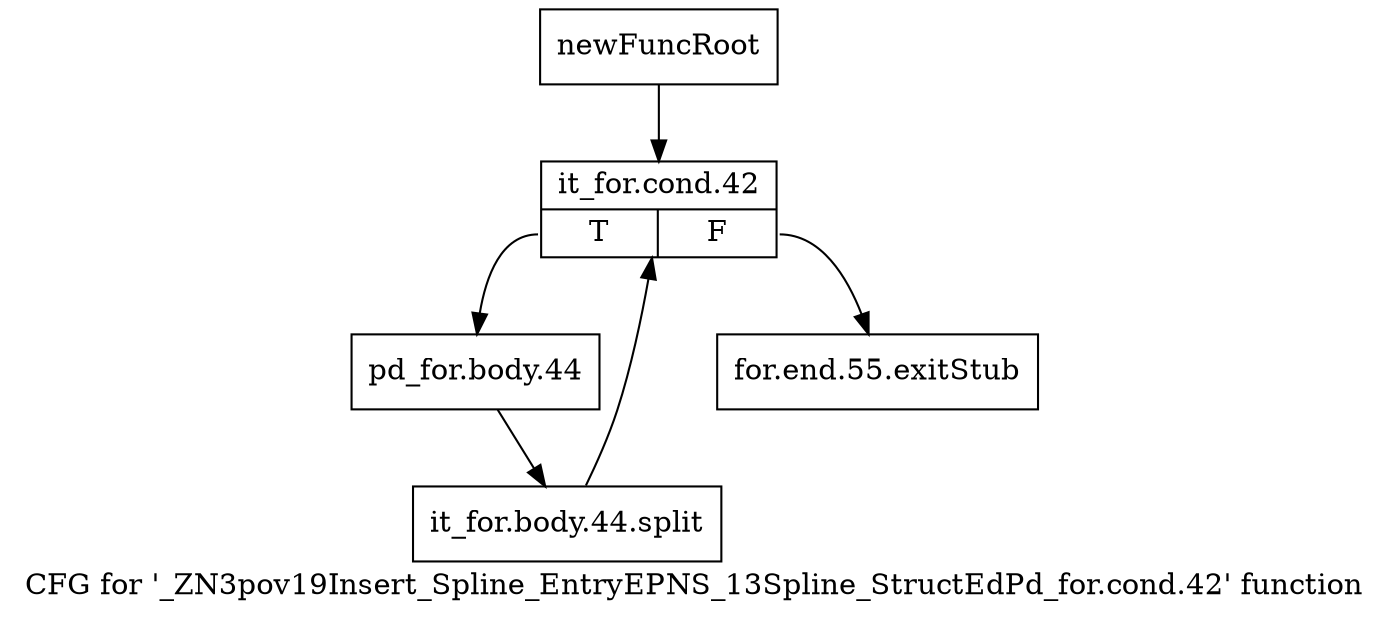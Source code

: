 digraph "CFG for '_ZN3pov19Insert_Spline_EntryEPNS_13Spline_StructEdPd_for.cond.42' function" {
	label="CFG for '_ZN3pov19Insert_Spline_EntryEPNS_13Spline_StructEdPd_for.cond.42' function";

	Node0x24a1930 [shape=record,label="{newFuncRoot}"];
	Node0x24a1930 -> Node0x24a19d0;
	Node0x24a1980 [shape=record,label="{for.end.55.exitStub}"];
	Node0x24a19d0 [shape=record,label="{it_for.cond.42|{<s0>T|<s1>F}}"];
	Node0x24a19d0:s0 -> Node0x24a1a20;
	Node0x24a19d0:s1 -> Node0x24a1980;
	Node0x24a1a20 [shape=record,label="{pd_for.body.44}"];
	Node0x24a1a20 -> Node0x39aee50;
	Node0x39aee50 [shape=record,label="{it_for.body.44.split}"];
	Node0x39aee50 -> Node0x24a19d0;
}
